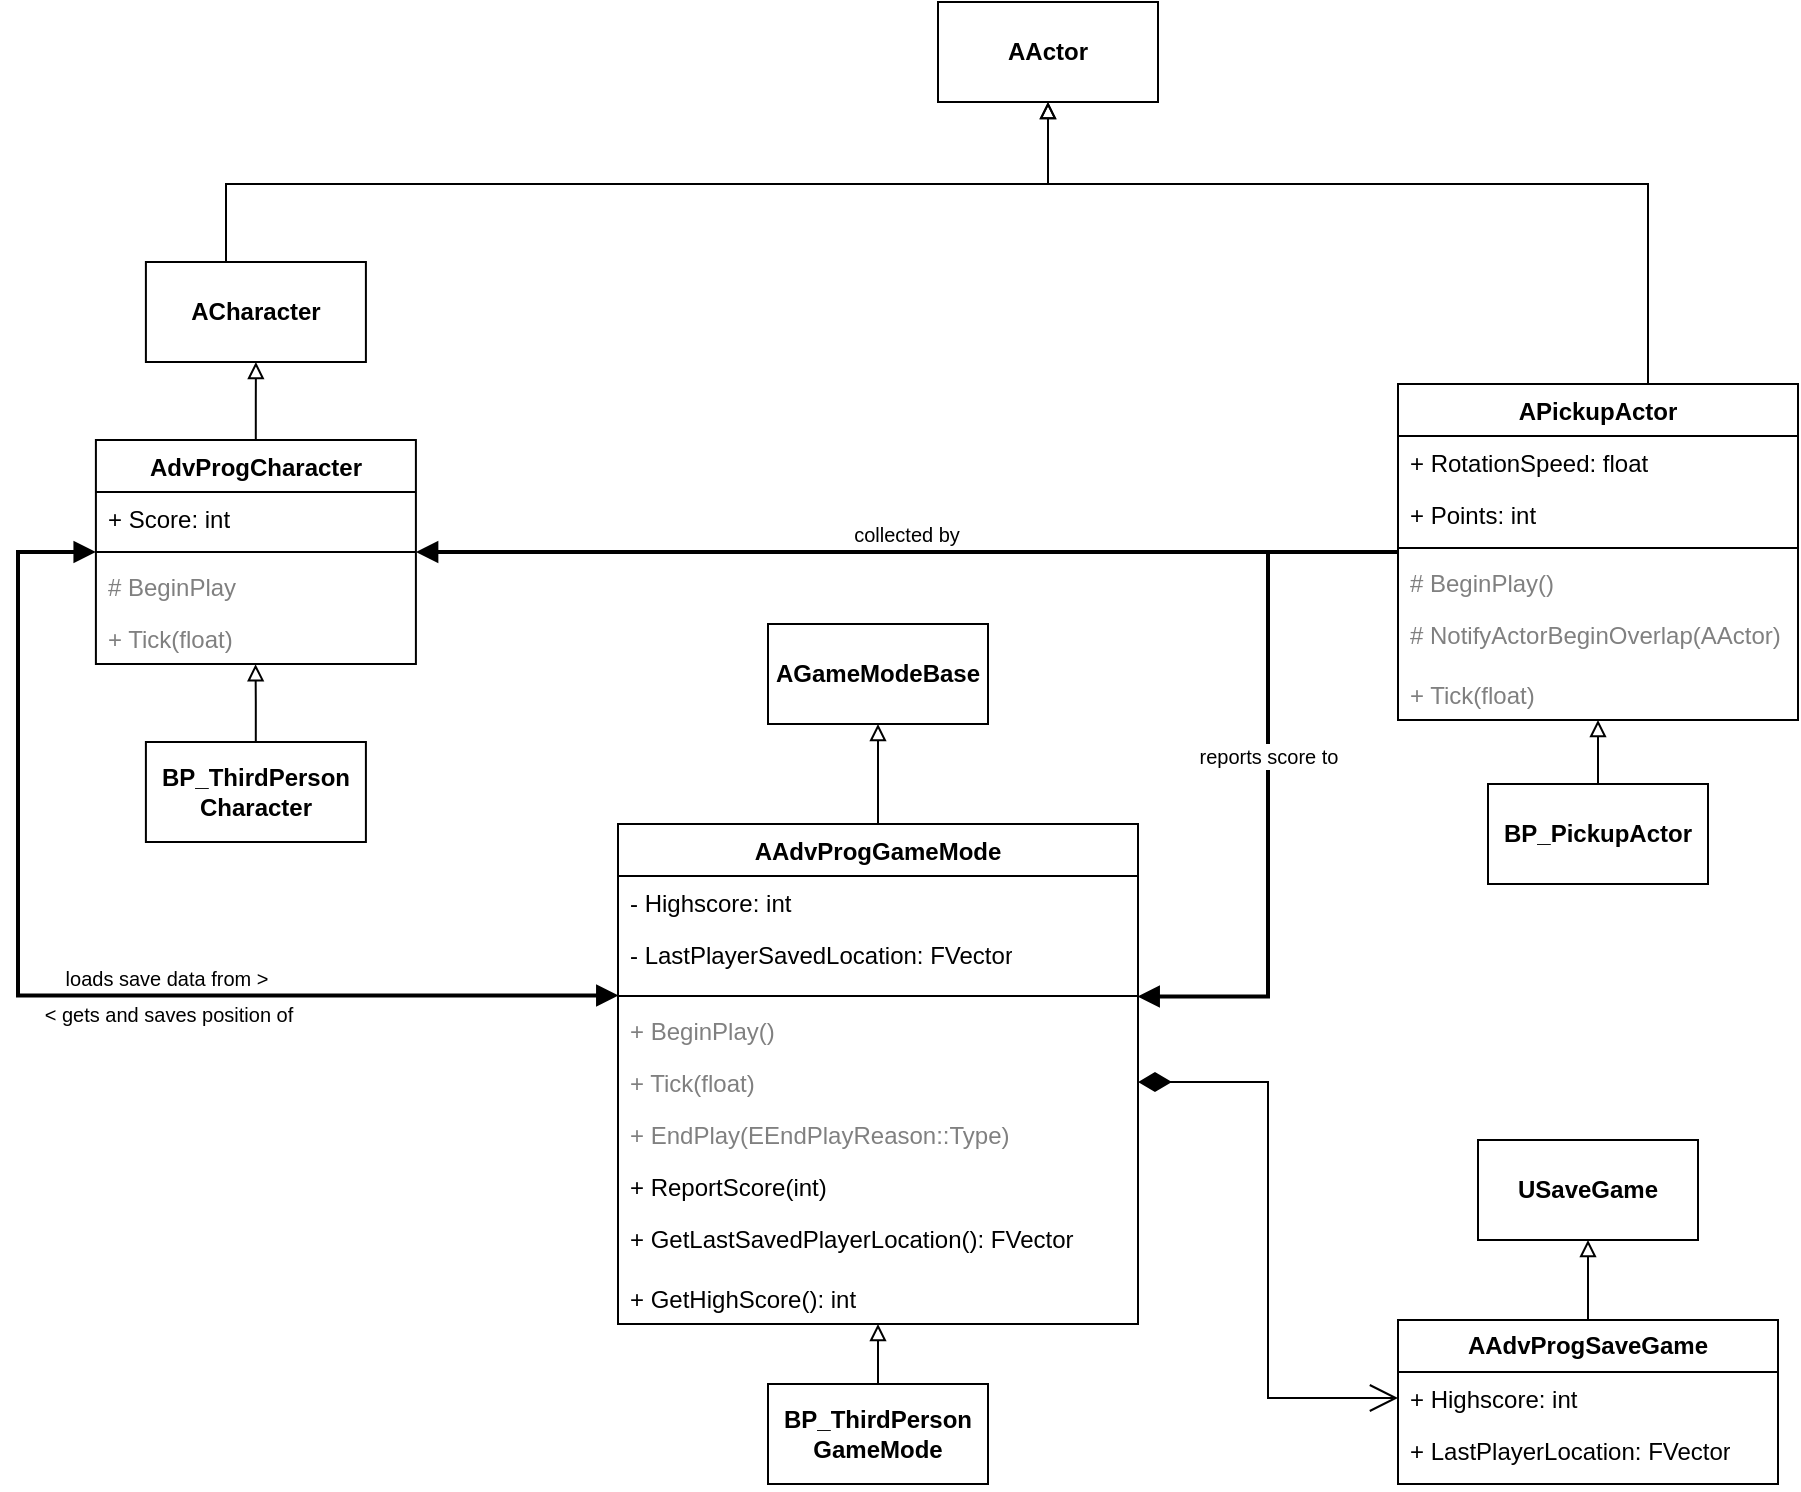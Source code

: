 <mxfile version="24.7.8">
  <diagram name="Page-1" id="Wpy7xv8QskRpIHuKKQmq">
    <mxGraphModel dx="1509" dy="880" grid="1" gridSize="10" guides="1" tooltips="1" connect="1" arrows="1" fold="1" page="1" pageScale="1" pageWidth="850" pageHeight="1100" math="0" shadow="0">
      <root>
        <mxCell id="0" />
        <mxCell id="1" parent="0" />
        <mxCell id="2IhK8GrAqMyM78Xk01OE-1" style="edgeStyle=orthogonalEdgeStyle;rounded=0;orthogonalLoop=1;jettySize=auto;html=1;entryX=0.5;entryY=1;entryDx=0;entryDy=0;horizontal=1;strokeWidth=1;curved=0;endArrow=block;endFill=0;exitX=0.5;exitY=0;exitDx=0;exitDy=0;" parent="1" source="2IhK8GrAqMyM78Xk01OE-40" target="2IhK8GrAqMyM78Xk01OE-2" edge="1">
          <mxGeometry relative="1" as="geometry">
            <mxPoint x="1175" y="688" as="sourcePoint" />
          </mxGeometry>
        </mxCell>
        <mxCell id="2IhK8GrAqMyM78Xk01OE-2" value="&lt;b&gt;USaveGame&lt;/b&gt;" style="html=1;whiteSpace=wrap;" parent="1" vertex="1">
          <mxGeometry x="1120" y="598" width="110" height="50" as="geometry" />
        </mxCell>
        <mxCell id="2IhK8GrAqMyM78Xk01OE-3" style="edgeStyle=orthogonalEdgeStyle;rounded=0;orthogonalLoop=1;jettySize=auto;html=1;entryX=0.5;entryY=1;entryDx=0;entryDy=0;endArrow=block;endFill=0;" parent="1" source="2IhK8GrAqMyM78Xk01OE-4" target="2IhK8GrAqMyM78Xk01OE-14" edge="1">
          <mxGeometry relative="1" as="geometry" />
        </mxCell>
        <mxCell id="2IhK8GrAqMyM78Xk01OE-4" value="AAdvProgGameMode" style="swimlane;fontStyle=1;align=center;verticalAlign=top;childLayout=stackLayout;horizontal=1;startSize=26;horizontalStack=0;resizeParent=1;resizeParentMax=0;resizeLast=0;collapsible=1;marginBottom=0;whiteSpace=wrap;html=1;swimlaneFillColor=#FFFFFF;" parent="1" vertex="1">
          <mxGeometry x="690" y="440" width="260" height="250" as="geometry" />
        </mxCell>
        <mxCell id="2IhK8GrAqMyM78Xk01OE-5" value="- Highscore: int" style="text;strokeColor=none;fillColor=none;align=left;verticalAlign=top;spacingLeft=4;spacingRight=4;overflow=hidden;rotatable=0;points=[[0,0.5],[1,0.5]];portConstraint=eastwest;whiteSpace=wrap;html=1;" parent="2IhK8GrAqMyM78Xk01OE-4" vertex="1">
          <mxGeometry y="26" width="260" height="26" as="geometry" />
        </mxCell>
        <mxCell id="2IhK8GrAqMyM78Xk01OE-6" value="- LastPlayerSavedLocation: FVector" style="text;strokeColor=none;fillColor=none;align=left;verticalAlign=top;spacingLeft=4;spacingRight=4;overflow=hidden;rotatable=0;points=[[0,0.5],[1,0.5]];portConstraint=eastwest;html=1;whiteSpace=wrap;" parent="2IhK8GrAqMyM78Xk01OE-4" vertex="1">
          <mxGeometry y="52" width="260" height="30" as="geometry" />
        </mxCell>
        <mxCell id="2IhK8GrAqMyM78Xk01OE-7" value="" style="line;strokeWidth=1;fillColor=none;align=left;verticalAlign=middle;spacingTop=-1;spacingLeft=3;spacingRight=3;rotatable=0;labelPosition=right;points=[];portConstraint=eastwest;strokeColor=inherit;" parent="2IhK8GrAqMyM78Xk01OE-4" vertex="1">
          <mxGeometry y="82" width="260" height="8" as="geometry" />
        </mxCell>
        <mxCell id="2IhK8GrAqMyM78Xk01OE-8" value="&lt;font color=&quot;#808080&quot;&gt;+ BeginPlay()&lt;/font&gt;" style="text;strokeColor=none;fillColor=none;align=left;verticalAlign=top;spacingLeft=4;spacingRight=4;overflow=hidden;rotatable=0;points=[[0,0.5],[1,0.5]];portConstraint=eastwest;whiteSpace=wrap;html=1;" parent="2IhK8GrAqMyM78Xk01OE-4" vertex="1">
          <mxGeometry y="90" width="260" height="26" as="geometry" />
        </mxCell>
        <mxCell id="2IhK8GrAqMyM78Xk01OE-9" value="&lt;font color=&quot;#808080&quot;&gt;+ Tick(float)&lt;/font&gt;" style="text;strokeColor=none;fillColor=none;align=left;verticalAlign=top;spacingLeft=4;spacingRight=4;overflow=hidden;rotatable=0;points=[[0,0.5],[1,0.5]];portConstraint=eastwest;whiteSpace=wrap;html=1;" parent="2IhK8GrAqMyM78Xk01OE-4" vertex="1">
          <mxGeometry y="116" width="260" height="26" as="geometry" />
        </mxCell>
        <mxCell id="2IhK8GrAqMyM78Xk01OE-10" value="&lt;font color=&quot;#808080&quot;&gt;+ EndPlay(EEndPlayReason::Type)&lt;/font&gt;" style="text;strokeColor=none;fillColor=none;align=left;verticalAlign=top;spacingLeft=4;spacingRight=4;overflow=hidden;rotatable=0;points=[[0,0.5],[1,0.5]];portConstraint=eastwest;whiteSpace=wrap;html=1;" parent="2IhK8GrAqMyM78Xk01OE-4" vertex="1">
          <mxGeometry y="142" width="260" height="26" as="geometry" />
        </mxCell>
        <mxCell id="2IhK8GrAqMyM78Xk01OE-11" value="+ ReportScore(int)" style="text;strokeColor=none;fillColor=none;align=left;verticalAlign=top;spacingLeft=4;spacingRight=4;overflow=hidden;rotatable=0;points=[[0,0.5],[1,0.5]];portConstraint=eastwest;whiteSpace=wrap;html=1;" parent="2IhK8GrAqMyM78Xk01OE-4" vertex="1">
          <mxGeometry y="168" width="260" height="26" as="geometry" />
        </mxCell>
        <mxCell id="2IhK8GrAqMyM78Xk01OE-12" value="+ GetLastSavedPlayerLocation(): FVector" style="text;strokeColor=none;fillColor=none;align=left;verticalAlign=top;spacingLeft=4;spacingRight=4;overflow=hidden;rotatable=0;points=[[0,0.5],[1,0.5]];portConstraint=eastwest;whiteSpace=wrap;html=1;" parent="2IhK8GrAqMyM78Xk01OE-4" vertex="1">
          <mxGeometry y="194" width="260" height="30" as="geometry" />
        </mxCell>
        <mxCell id="2IhK8GrAqMyM78Xk01OE-13" value="+ GetHighScore(): int" style="text;strokeColor=none;fillColor=none;align=left;verticalAlign=top;spacingLeft=4;spacingRight=4;overflow=hidden;rotatable=0;points=[[0,0.5],[1,0.5]];portConstraint=eastwest;whiteSpace=wrap;html=1;" parent="2IhK8GrAqMyM78Xk01OE-4" vertex="1">
          <mxGeometry y="224" width="260" height="26" as="geometry" />
        </mxCell>
        <mxCell id="2IhK8GrAqMyM78Xk01OE-14" value="&lt;b&gt;AGameModeBase&lt;/b&gt;" style="html=1;whiteSpace=wrap;" parent="1" vertex="1">
          <mxGeometry x="765" y="340" width="110" height="50" as="geometry" />
        </mxCell>
        <mxCell id="2IhK8GrAqMyM78Xk01OE-15" style="edgeStyle=orthogonalEdgeStyle;rounded=0;orthogonalLoop=1;jettySize=auto;html=1;entryX=0.5;entryY=1;entryDx=0;entryDy=0;endArrow=block;endFill=0;" parent="1" source="2IhK8GrAqMyM78Xk01OE-16" target="2IhK8GrAqMyM78Xk01OE-4" edge="1">
          <mxGeometry relative="1" as="geometry" />
        </mxCell>
        <mxCell id="2IhK8GrAqMyM78Xk01OE-16" value="&lt;b&gt;BP_ThirdPerson&lt;/b&gt;&lt;div&gt;&lt;b&gt;GameMode&lt;/b&gt;&lt;/div&gt;" style="html=1;whiteSpace=wrap;" parent="1" vertex="1">
          <mxGeometry x="765" y="720" width="110" height="50" as="geometry" />
        </mxCell>
        <mxCell id="2IhK8GrAqMyM78Xk01OE-17" style="edgeStyle=orthogonalEdgeStyle;shape=connector;rounded=0;orthogonalLoop=1;jettySize=auto;html=1;strokeColor=default;align=center;verticalAlign=middle;fontFamily=Helvetica;fontSize=11;fontColor=default;labelBackgroundColor=default;endArrow=block;endFill=0;entryX=0.5;entryY=1;entryDx=0;entryDy=0;" parent="1" source="2IhK8GrAqMyM78Xk01OE-18" target="2IhK8GrAqMyM78Xk01OE-25" edge="1">
          <mxGeometry relative="1" as="geometry">
            <mxPoint x="925" y="100" as="targetPoint" />
            <Array as="points">
              <mxPoint x="1205" y="120" />
              <mxPoint x="905" y="120" />
            </Array>
          </mxGeometry>
        </mxCell>
        <mxCell id="2IhK8GrAqMyM78Xk01OE-18" value="APickupActor" style="swimlane;fontStyle=1;align=center;verticalAlign=top;childLayout=stackLayout;horizontal=1;startSize=26;horizontalStack=0;resizeParent=1;resizeParentMax=0;resizeLast=0;collapsible=1;marginBottom=0;whiteSpace=wrap;html=1;swimlaneFillColor=#FFFFFF;" parent="1" vertex="1">
          <mxGeometry x="1080" y="220" width="200" height="168" as="geometry" />
        </mxCell>
        <mxCell id="2IhK8GrAqMyM78Xk01OE-19" value="+ RotationSpeed: float" style="text;strokeColor=none;fillColor=none;align=left;verticalAlign=top;spacingLeft=4;spacingRight=4;overflow=hidden;rotatable=0;points=[[0,0.5],[1,0.5]];portConstraint=eastwest;whiteSpace=wrap;html=1;" parent="2IhK8GrAqMyM78Xk01OE-18" vertex="1">
          <mxGeometry y="26" width="200" height="26" as="geometry" />
        </mxCell>
        <mxCell id="2IhK8GrAqMyM78Xk01OE-20" value="+ Points: int" style="text;strokeColor=none;fillColor=none;align=left;verticalAlign=top;spacingLeft=4;spacingRight=4;overflow=hidden;rotatable=0;points=[[0,0.5],[1,0.5]];portConstraint=eastwest;whiteSpace=wrap;html=1;" parent="2IhK8GrAqMyM78Xk01OE-18" vertex="1">
          <mxGeometry y="52" width="200" height="26" as="geometry" />
        </mxCell>
        <mxCell id="2IhK8GrAqMyM78Xk01OE-21" value="" style="line;strokeWidth=1;fillColor=none;align=left;verticalAlign=middle;spacingTop=-1;spacingLeft=3;spacingRight=3;rotatable=0;labelPosition=right;points=[];portConstraint=eastwest;strokeColor=inherit;" parent="2IhK8GrAqMyM78Xk01OE-18" vertex="1">
          <mxGeometry y="78" width="200" height="8" as="geometry" />
        </mxCell>
        <mxCell id="2IhK8GrAqMyM78Xk01OE-22" value="&lt;font color=&quot;#808080&quot;&gt;# BeginPlay()&lt;/font&gt;" style="text;strokeColor=none;fillColor=none;align=left;verticalAlign=top;spacingLeft=4;spacingRight=4;overflow=hidden;rotatable=0;points=[[0,0.5],[1,0.5]];portConstraint=eastwest;whiteSpace=wrap;html=1;" parent="2IhK8GrAqMyM78Xk01OE-18" vertex="1">
          <mxGeometry y="86" width="200" height="26" as="geometry" />
        </mxCell>
        <mxCell id="2IhK8GrAqMyM78Xk01OE-23" value="&lt;font color=&quot;#808080&quot;&gt;# NotifyActorBeginOverlap(AActor)&lt;/font&gt;" style="text;strokeColor=none;fillColor=none;align=left;verticalAlign=top;spacingLeft=4;spacingRight=4;overflow=hidden;rotatable=0;points=[[0,0.5],[1,0.5]];portConstraint=eastwest;whiteSpace=wrap;html=1;" parent="2IhK8GrAqMyM78Xk01OE-18" vertex="1">
          <mxGeometry y="112" width="200" height="30" as="geometry" />
        </mxCell>
        <mxCell id="2IhK8GrAqMyM78Xk01OE-24" value="&lt;font color=&quot;#808080&quot;&gt;+ Tick(float)&lt;/font&gt;" style="text;strokeColor=none;fillColor=none;align=left;verticalAlign=top;spacingLeft=4;spacingRight=4;overflow=hidden;rotatable=0;points=[[0,0.5],[1,0.5]];portConstraint=eastwest;whiteSpace=wrap;html=1;" parent="2IhK8GrAqMyM78Xk01OE-18" vertex="1">
          <mxGeometry y="142" width="200" height="26" as="geometry" />
        </mxCell>
        <mxCell id="2IhK8GrAqMyM78Xk01OE-25" value="&lt;b&gt;AActor&lt;/b&gt;" style="html=1;whiteSpace=wrap;" parent="1" vertex="1">
          <mxGeometry x="850" y="29" width="110" height="50" as="geometry" />
        </mxCell>
        <mxCell id="2IhK8GrAqMyM78Xk01OE-26" style="edgeStyle=orthogonalEdgeStyle;rounded=0;orthogonalLoop=1;jettySize=auto;html=1;entryX=0.5;entryY=1;entryDx=0;entryDy=0;endArrow=block;endFill=0;" parent="1" source="2IhK8GrAqMyM78Xk01OE-27" target="2IhK8GrAqMyM78Xk01OE-18" edge="1">
          <mxGeometry relative="1" as="geometry" />
        </mxCell>
        <mxCell id="2IhK8GrAqMyM78Xk01OE-27" value="&lt;b&gt;BP_PickupActor&lt;br&gt;&lt;/b&gt;" style="html=1;whiteSpace=wrap;" parent="1" vertex="1">
          <mxGeometry x="1125" y="420" width="110" height="50" as="geometry" />
        </mxCell>
        <mxCell id="2IhK8GrAqMyM78Xk01OE-30" style="edgeStyle=orthogonalEdgeStyle;rounded=0;orthogonalLoop=1;jettySize=auto;html=1;entryX=0.5;entryY=1;entryDx=0;entryDy=0;endArrow=block;endFill=0;" parent="1" source="2IhK8GrAqMyM78Xk01OE-31" target="2IhK8GrAqMyM78Xk01OE-37" edge="1">
          <mxGeometry relative="1" as="geometry" />
        </mxCell>
        <mxCell id="2IhK8GrAqMyM78Xk01OE-31" value="AdvProgCharacter" style="swimlane;fontStyle=1;align=center;verticalAlign=top;childLayout=stackLayout;horizontal=1;startSize=26;horizontalStack=0;resizeParent=1;resizeParentMax=0;resizeLast=0;collapsible=1;marginBottom=0;whiteSpace=wrap;html=1;swimlaneFillColor=#FFFFFF;" parent="1" vertex="1">
          <mxGeometry x="428.95" y="248" width="160" height="112" as="geometry" />
        </mxCell>
        <mxCell id="2IhK8GrAqMyM78Xk01OE-32" value="+ Score: int" style="text;strokeColor=none;fillColor=none;align=left;verticalAlign=top;spacingLeft=4;spacingRight=4;overflow=hidden;rotatable=0;points=[[0,0.5],[1,0.5]];portConstraint=eastwest;whiteSpace=wrap;html=1;" parent="2IhK8GrAqMyM78Xk01OE-31" vertex="1">
          <mxGeometry y="26" width="160" height="26" as="geometry" />
        </mxCell>
        <mxCell id="2IhK8GrAqMyM78Xk01OE-33" value="" style="line;strokeWidth=1;fillColor=none;align=left;verticalAlign=middle;spacingTop=-1;spacingLeft=3;spacingRight=3;rotatable=0;labelPosition=right;points=[];portConstraint=eastwest;strokeColor=inherit;" parent="2IhK8GrAqMyM78Xk01OE-31" vertex="1">
          <mxGeometry y="52" width="160" height="8" as="geometry" />
        </mxCell>
        <mxCell id="2IhK8GrAqMyM78Xk01OE-34" value="&lt;font color=&quot;#808080&quot;&gt;# BeginPlay&lt;/font&gt;" style="text;strokeColor=none;fillColor=none;align=left;verticalAlign=top;spacingLeft=4;spacingRight=4;overflow=hidden;rotatable=0;points=[[0,0.5],[1,0.5]];portConstraint=eastwest;whiteSpace=wrap;html=1;" parent="2IhK8GrAqMyM78Xk01OE-31" vertex="1">
          <mxGeometry y="60" width="160" height="26" as="geometry" />
        </mxCell>
        <mxCell id="2IhK8GrAqMyM78Xk01OE-35" value="&lt;font color=&quot;#808080&quot;&gt;+ Tick(float)&lt;/font&gt;" style="text;strokeColor=none;fillColor=none;align=left;verticalAlign=top;spacingLeft=4;spacingRight=4;overflow=hidden;rotatable=0;points=[[0,0.5],[1,0.5]];portConstraint=eastwest;whiteSpace=wrap;html=1;" parent="2IhK8GrAqMyM78Xk01OE-31" vertex="1">
          <mxGeometry y="86" width="160" height="26" as="geometry" />
        </mxCell>
        <mxCell id="2IhK8GrAqMyM78Xk01OE-36" style="edgeStyle=orthogonalEdgeStyle;shape=connector;rounded=0;orthogonalLoop=1;jettySize=auto;html=1;entryX=0.5;entryY=1;entryDx=0;entryDy=0;strokeColor=default;align=center;verticalAlign=middle;fontFamily=Helvetica;fontSize=11;fontColor=default;labelBackgroundColor=default;endArrow=block;endFill=0;targetPerimeterSpacing=0;strokeWidth=1;jumpStyle=none;" parent="1" source="2IhK8GrAqMyM78Xk01OE-37" target="2IhK8GrAqMyM78Xk01OE-25" edge="1">
          <mxGeometry relative="1" as="geometry">
            <Array as="points">
              <mxPoint x="494" y="120" />
              <mxPoint x="905" y="120" />
            </Array>
          </mxGeometry>
        </mxCell>
        <mxCell id="2IhK8GrAqMyM78Xk01OE-37" value="&lt;b&gt;ACharacter&lt;/b&gt;" style="html=1;whiteSpace=wrap;" parent="1" vertex="1">
          <mxGeometry x="453.95" y="159" width="110" height="50" as="geometry" />
        </mxCell>
        <mxCell id="2IhK8GrAqMyM78Xk01OE-38" value="&lt;b&gt;BP_ThirdPerson&lt;/b&gt;&lt;div&gt;&lt;b&gt;Character&lt;/b&gt;&lt;/div&gt;" style="html=1;whiteSpace=wrap;" parent="1" vertex="1">
          <mxGeometry x="453.95" y="399" width="110" height="50" as="geometry" />
        </mxCell>
        <mxCell id="2IhK8GrAqMyM78Xk01OE-39" style="edgeStyle=orthogonalEdgeStyle;rounded=0;orthogonalLoop=1;jettySize=auto;html=1;entryX=0.499;entryY=1.004;entryDx=0;entryDy=0;entryPerimeter=0;endArrow=block;endFill=0;" parent="1" source="2IhK8GrAqMyM78Xk01OE-38" target="2IhK8GrAqMyM78Xk01OE-35" edge="1">
          <mxGeometry relative="1" as="geometry" />
        </mxCell>
        <mxCell id="2IhK8GrAqMyM78Xk01OE-40" value="&lt;b&gt;AAdvProgSaveGame&lt;/b&gt;" style="swimlane;fontStyle=0;childLayout=stackLayout;horizontal=1;startSize=26;fillColor=#FFFFFF;horizontalStack=0;resizeParent=1;resizeParentMax=0;resizeLast=0;collapsible=1;marginBottom=0;whiteSpace=wrap;html=1;swimlaneFillColor=#FFFFFF;" parent="1" vertex="1">
          <mxGeometry x="1080" y="688" width="190" height="82" as="geometry" />
        </mxCell>
        <mxCell id="2IhK8GrAqMyM78Xk01OE-41" value="+ Highscore: int" style="text;strokeColor=none;fillColor=none;align=left;verticalAlign=top;spacingLeft=4;spacingRight=4;overflow=hidden;rotatable=0;points=[[0,0.5],[1,0.5]];portConstraint=eastwest;whiteSpace=wrap;html=1;" parent="2IhK8GrAqMyM78Xk01OE-40" vertex="1">
          <mxGeometry y="26" width="190" height="26" as="geometry" />
        </mxCell>
        <mxCell id="2IhK8GrAqMyM78Xk01OE-42" value="+ LastPlayerLocation: FVector" style="text;strokeColor=none;fillColor=none;align=left;verticalAlign=top;spacingLeft=4;spacingRight=4;overflow=hidden;rotatable=0;points=[[0,0.5],[1,0.5]];portConstraint=eastwest;whiteSpace=wrap;html=1;" parent="2IhK8GrAqMyM78Xk01OE-40" vertex="1">
          <mxGeometry y="52" width="190" height="30" as="geometry" />
        </mxCell>
        <mxCell id="2IhK8GrAqMyM78Xk01OE-43" value="&lt;font style=&quot;font-size: 10px;&quot;&gt;collected by&lt;/font&gt;" style="verticalAlign=bottom;html=1;endArrow=none;endSize=12;edgeStyle=orthogonalEdgeStyle;rounded=0;strokeColor=default;align=center;fontFamily=Helvetica;fontSize=11;fontColor=default;labelBackgroundColor=default;strokeWidth=2;startArrow=block;startFill=1;endFill=0;entryX=0;entryY=0.5;entryDx=0;entryDy=0;exitX=1;exitY=0.5;exitDx=0;exitDy=0;" parent="1" source="2IhK8GrAqMyM78Xk01OE-31" target="2IhK8GrAqMyM78Xk01OE-18" edge="1">
          <mxGeometry relative="1" as="geometry">
            <mxPoint x="590" y="304" as="sourcePoint" />
            <mxPoint x="1020" y="310" as="targetPoint" />
          </mxGeometry>
        </mxCell>
        <mxCell id="2IhK8GrAqMyM78Xk01OE-44" value="" style="resizable=0;html=1;align=right;verticalAlign=bottom;labelBackgroundColor=none;fontSize=10;fontFamily=Helvetica;fontColor=default;" parent="2IhK8GrAqMyM78Xk01OE-43" connectable="0" vertex="1">
          <mxGeometry x="0.9" relative="1" as="geometry" />
        </mxCell>
        <mxCell id="2IhK8GrAqMyM78Xk01OE-45" value="&lt;font style=&quot;font-size: 10px;&quot;&gt;reports score to&lt;/font&gt;" style="verticalAlign=bottom;html=1;endArrow=none;endSize=12;edgeStyle=orthogonalEdgeStyle;rounded=0;strokeColor=default;align=center;fontFamily=Helvetica;fontSize=11;fontColor=default;labelBackgroundColor=default;strokeWidth=2;startArrow=block;startFill=1;endFill=0;exitX=0.999;exitY=0.532;exitDx=0;exitDy=0;exitPerimeter=0;entryX=0;entryY=0.5;entryDx=0;entryDy=0;" parent="1" source="2IhK8GrAqMyM78Xk01OE-7" target="2IhK8GrAqMyM78Xk01OE-18" edge="1">
          <mxGeometry relative="1" as="geometry">
            <mxPoint x="960" y="570" as="sourcePoint" />
            <mxPoint x="1060" y="320" as="targetPoint" />
          </mxGeometry>
        </mxCell>
        <mxCell id="2IhK8GrAqMyM78Xk01OE-46" value="" style="resizable=0;html=1;align=right;verticalAlign=bottom;labelBackgroundColor=none;fontSize=10;fontFamily=Helvetica;fontColor=default;" parent="2IhK8GrAqMyM78Xk01OE-45" connectable="0" vertex="1">
          <mxGeometry x="0.9" relative="1" as="geometry" />
        </mxCell>
        <mxCell id="2IhK8GrAqMyM78Xk01OE-47" value="&lt;span style=&quot;font-size: 10px;&quot;&gt;loads save data from &amp;gt;&lt;/span&gt;" style="verticalAlign=bottom;html=1;endArrow=block;endSize=6;edgeStyle=orthogonalEdgeStyle;rounded=0;strokeColor=default;align=center;fontFamily=Helvetica;fontSize=11;fontColor=default;labelBackgroundColor=default;strokeWidth=2;startArrow=block;startFill=1;endFill=1;entryX=0;entryY=0.5;entryDx=0;entryDy=0;exitX=0.001;exitY=0.466;exitDx=0;exitDy=0;exitPerimeter=0;" parent="1" source="2IhK8GrAqMyM78Xk01OE-7" target="2IhK8GrAqMyM78Xk01OE-31" edge="1">
          <mxGeometry x="-0.193" relative="1" as="geometry">
            <mxPoint x="680" y="530" as="sourcePoint" />
            <mxPoint x="380" y="300" as="targetPoint" />
            <Array as="points">
              <mxPoint x="390" y="526" />
              <mxPoint x="390" y="304" />
            </Array>
            <mxPoint as="offset" />
          </mxGeometry>
        </mxCell>
        <mxCell id="2IhK8GrAqMyM78Xk01OE-48" value="" style="resizable=0;html=1;align=right;verticalAlign=bottom;labelBackgroundColor=none;fontSize=10;fontFamily=Helvetica;fontColor=default;" parent="2IhK8GrAqMyM78Xk01OE-47" connectable="0" vertex="1">
          <mxGeometry x="0.9" relative="1" as="geometry" />
        </mxCell>
        <mxCell id="2IhK8GrAqMyM78Xk01OE-49" value="" style="endArrow=open;html=1;endSize=12;startArrow=diamondThin;startSize=14;startFill=1;edgeStyle=orthogonalEdgeStyle;align=left;verticalAlign=bottom;rounded=0;exitX=1;exitY=0.5;exitDx=0;exitDy=0;entryX=0;entryY=0.5;entryDx=0;entryDy=0;" parent="1" source="2IhK8GrAqMyM78Xk01OE-9" target="2IhK8GrAqMyM78Xk01OE-41" edge="1">
          <mxGeometry x="-1" y="3" relative="1" as="geometry">
            <mxPoint x="990" y="630" as="sourcePoint" />
            <mxPoint x="1150" y="630" as="targetPoint" />
          </mxGeometry>
        </mxCell>
        <mxCell id="2IhK8GrAqMyM78Xk01OE-50" value="&lt;font style=&quot;font-size: 10px;&quot;&gt;&amp;lt; gets and saves position of&lt;/font&gt;" style="text;html=1;align=center;verticalAlign=middle;resizable=0;points=[];autosize=1;strokeColor=none;fillColor=none;fontSize=11;" parent="1" vertex="1">
          <mxGeometry x="390" y="520" width="150" height="30" as="geometry" />
        </mxCell>
      </root>
    </mxGraphModel>
  </diagram>
</mxfile>
